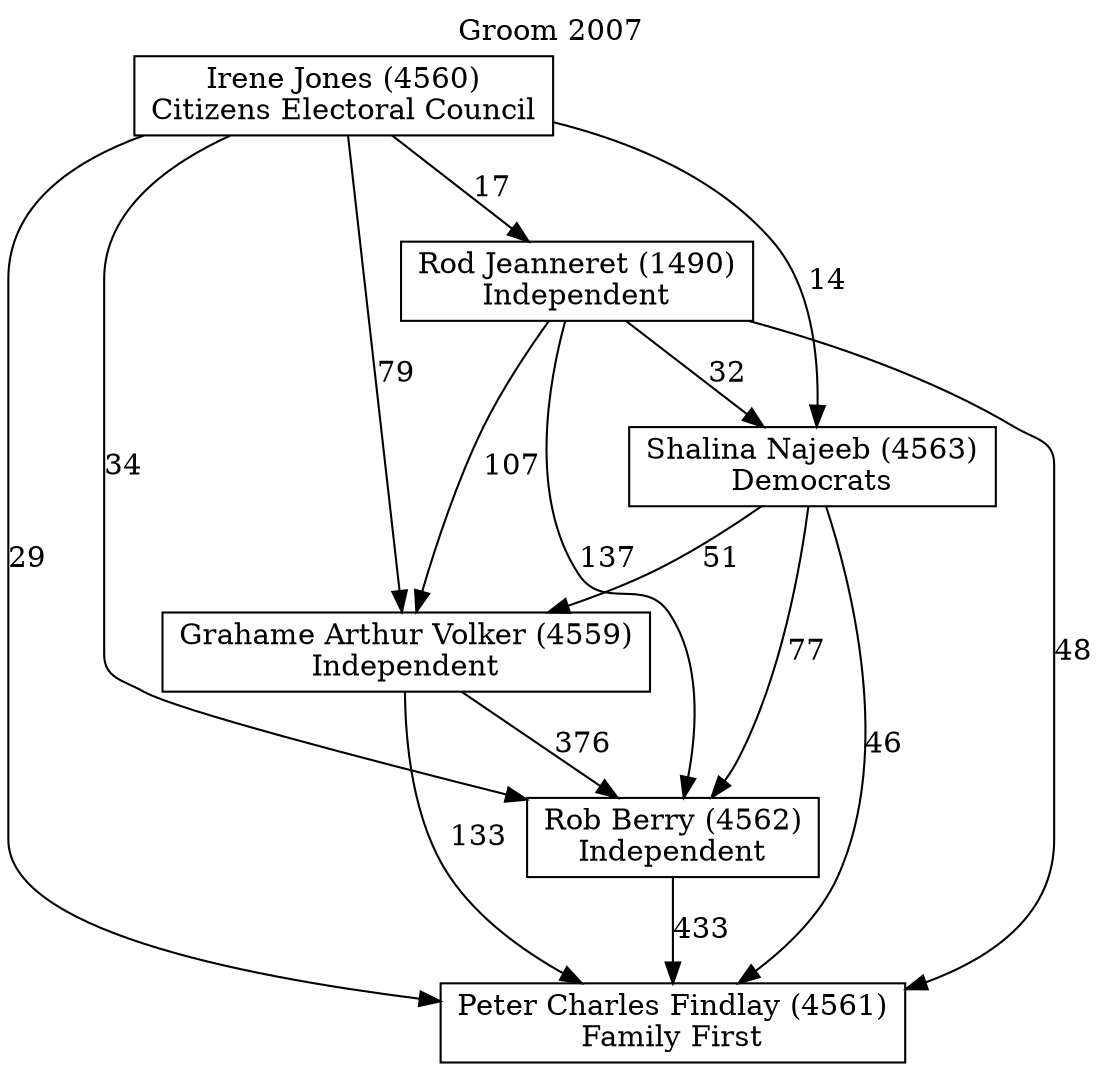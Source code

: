 // House preference flow
digraph "Peter Charles Findlay (4561)_Groom_2007" {
	graph [label="Groom 2007" labelloc=t mclimit=2]
	node [shape=box]
	"Peter Charles Findlay (4561)" [label="Peter Charles Findlay (4561)
Family First"]
	"Rob Berry (4562)" [label="Rob Berry (4562)
Independent"]
	"Grahame Arthur Volker (4559)" [label="Grahame Arthur Volker (4559)
Independent"]
	"Shalina Najeeb (4563)" [label="Shalina Najeeb (4563)
Democrats"]
	"Rod Jeanneret (1490)" [label="Rod Jeanneret (1490)
Independent"]
	"Irene Jones (4560)" [label="Irene Jones (4560)
Citizens Electoral Council"]
	"Rob Berry (4562)" -> "Peter Charles Findlay (4561)" [label=433]
	"Grahame Arthur Volker (4559)" -> "Rob Berry (4562)" [label=376]
	"Shalina Najeeb (4563)" -> "Grahame Arthur Volker (4559)" [label=51]
	"Rod Jeanneret (1490)" -> "Shalina Najeeb (4563)" [label=32]
	"Irene Jones (4560)" -> "Rod Jeanneret (1490)" [label=17]
	"Grahame Arthur Volker (4559)" -> "Peter Charles Findlay (4561)" [label=133]
	"Shalina Najeeb (4563)" -> "Peter Charles Findlay (4561)" [label=46]
	"Rod Jeanneret (1490)" -> "Peter Charles Findlay (4561)" [label=48]
	"Irene Jones (4560)" -> "Peter Charles Findlay (4561)" [label=29]
	"Irene Jones (4560)" -> "Shalina Najeeb (4563)" [label=14]
	"Rod Jeanneret (1490)" -> "Grahame Arthur Volker (4559)" [label=107]
	"Irene Jones (4560)" -> "Grahame Arthur Volker (4559)" [label=79]
	"Shalina Najeeb (4563)" -> "Rob Berry (4562)" [label=77]
	"Rod Jeanneret (1490)" -> "Rob Berry (4562)" [label=137]
	"Irene Jones (4560)" -> "Rob Berry (4562)" [label=34]
}
